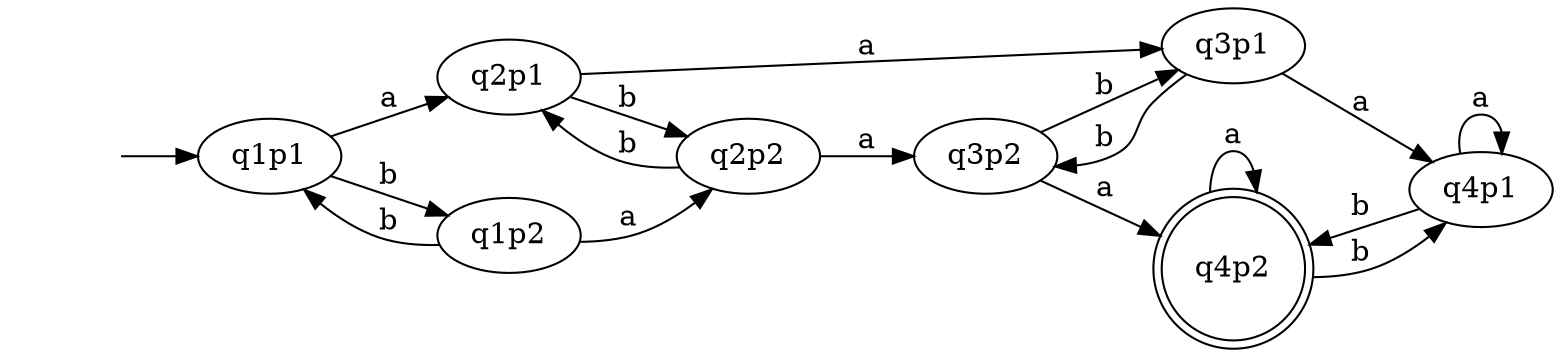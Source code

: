 digraph {
    rankdir = LR
    "" [shape = none]
    q4p2 [shape = "doublecircle" ]
    "" -> q1p1
    q1p1 -> q2p1 [label = "a"]
    q1p1 -> q1p2 [label = "b"]
    q1p2 -> q2p2 [label = "a"]
    q1p2 -> q1p1 [label = "b"]
    q2p1 -> q3p1 [label = "a"]
    q2p1 -> q2p2 [label = "b"]
    q2p2 -> q3p2 [label = "a"]
    q2p2 -> q2p1 [label = "b"]
    q3p1 -> q4p1 [label = "a"]
    q3p1 -> q3p2 [label = "b"]
    q3p2 -> q4p2 [label = "a"]
    q3p2 -> q3p1 [label = "b"]
    q4p1 -> q4p1 [label = "a"]
    q4p1 -> q4p2 [label = "b"]
    q4p2 -> q4p2 [label = "a"]
    q4p2 -> q4p1 [label = "b"]
}